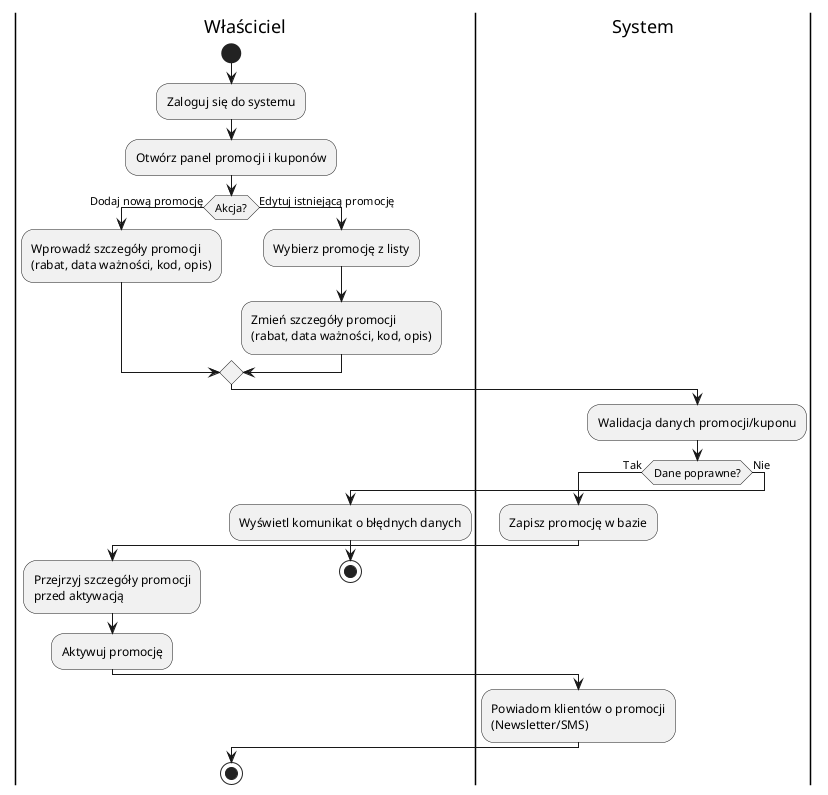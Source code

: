 @startuml
|Właściciel|
start
:Zaloguj się do systemu;

:Otwórz panel promocji i kuponów;

if (Akcja?) then (Dodaj nową promocję)
    :Wprowadź szczegóły promocji
    (rabat, data ważności, kod, opis);
else (Edytuj istniejącą promocję)
    :Wybierz promocję z listy;
    :Zmień szczegóły promocji
    (rabat, data ważności, kod, opis);
endif

|System|
:Walidacja danych promocji/kuponu;

if (Dane poprawne?) then (Tak)
    :Zapisz promocję w bazie;

    |Właściciel|
    :Przejrzyj szczegóły promocji
    przed aktywacją;
    :Aktywuj promocję;

    |System|
    :Powiadom klientów o promocji
    (Newsletter/SMS);
else (Nie)
    |Właściciel|
    :Wyświetl komunikat o błędnych danych;
    stop
endif

stop
@enduml
